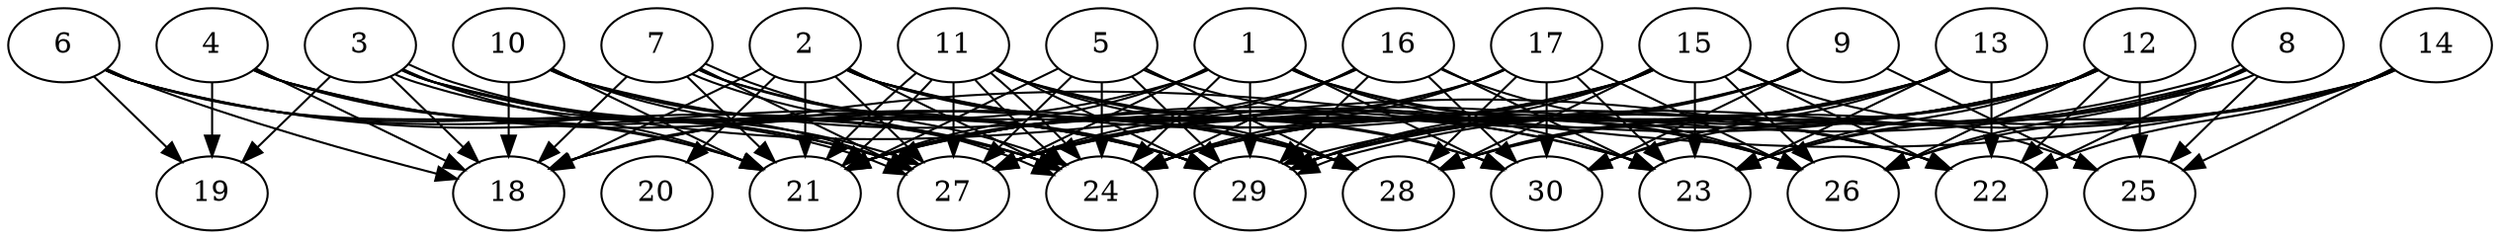 // DAG automatically generated by daggen at Thu Oct  3 14:04:18 2019
// ./daggen --dot -n 30 --ccr 0.5 --fat 0.9 --regular 0.7 --density 0.9 --mindata 5242880 --maxdata 52428800 
digraph G {
  1 [size="38187008", alpha="0.10", expect_size="19093504"] 
  1 -> 18 [size ="19093504"]
  1 -> 21 [size ="19093504"]
  1 -> 22 [size ="19093504"]
  1 -> 23 [size ="19093504"]
  1 -> 24 [size ="19093504"]
  1 -> 26 [size ="19093504"]
  1 -> 27 [size ="19093504"]
  1 -> 29 [size ="19093504"]
  1 -> 30 [size ="19093504"]
  2 [size="40247296", alpha="0.17", expect_size="20123648"] 
  2 -> 18 [size ="20123648"]
  2 -> 20 [size ="20123648"]
  2 -> 21 [size ="20123648"]
  2 -> 22 [size ="20123648"]
  2 -> 23 [size ="20123648"]
  2 -> 24 [size ="20123648"]
  2 -> 27 [size ="20123648"]
  2 -> 28 [size ="20123648"]
  2 -> 30 [size ="20123648"]
  3 [size="25696256", alpha="0.18", expect_size="12848128"] 
  3 -> 18 [size ="12848128"]
  3 -> 19 [size ="12848128"]
  3 -> 21 [size ="12848128"]
  3 -> 22 [size ="12848128"]
  3 -> 24 [size ="12848128"]
  3 -> 27 [size ="12848128"]
  3 -> 27 [size ="12848128"]
  3 -> 29 [size ="12848128"]
  4 [size="16828416", alpha="0.04", expect_size="8414208"] 
  4 -> 18 [size ="8414208"]
  4 -> 19 [size ="8414208"]
  4 -> 21 [size ="8414208"]
  4 -> 27 [size ="8414208"]
  4 -> 28 [size ="8414208"]
  4 -> 29 [size ="8414208"]
  5 [size="21114880", alpha="0.09", expect_size="10557440"] 
  5 -> 21 [size ="10557440"]
  5 -> 24 [size ="10557440"]
  5 -> 26 [size ="10557440"]
  5 -> 27 [size ="10557440"]
  5 -> 28 [size ="10557440"]
  5 -> 29 [size ="10557440"]
  6 [size="102682624", alpha="0.04", expect_size="51341312"] 
  6 -> 18 [size ="51341312"]
  6 -> 19 [size ="51341312"]
  6 -> 21 [size ="51341312"]
  6 -> 24 [size ="51341312"]
  6 -> 27 [size ="51341312"]
  6 -> 29 [size ="51341312"]
  7 [size="26714112", alpha="0.16", expect_size="13357056"] 
  7 -> 18 [size ="13357056"]
  7 -> 21 [size ="13357056"]
  7 -> 24 [size ="13357056"]
  7 -> 24 [size ="13357056"]
  7 -> 27 [size ="13357056"]
  7 -> 28 [size ="13357056"]
  7 -> 29 [size ="13357056"]
  8 [size="74293248", alpha="0.18", expect_size="37146624"] 
  8 -> 22 [size ="37146624"]
  8 -> 23 [size ="37146624"]
  8 -> 25 [size ="37146624"]
  8 -> 26 [size ="37146624"]
  8 -> 27 [size ="37146624"]
  8 -> 29 [size ="37146624"]
  8 -> 29 [size ="37146624"]
  9 [size="84240384", alpha="0.17", expect_size="42120192"] 
  9 -> 24 [size ="42120192"]
  9 -> 25 [size ="42120192"]
  9 -> 27 [size ="42120192"]
  9 -> 29 [size ="42120192"]
  9 -> 30 [size ="42120192"]
  10 [size="103299072", alpha="0.02", expect_size="51649536"] 
  10 -> 18 [size ="51649536"]
  10 -> 21 [size ="51649536"]
  10 -> 23 [size ="51649536"]
  10 -> 24 [size ="51649536"]
  10 -> 27 [size ="51649536"]
  10 -> 29 [size ="51649536"]
  11 [size="78417920", alpha="0.07", expect_size="39208960"] 
  11 -> 21 [size ="39208960"]
  11 -> 21 [size ="39208960"]
  11 -> 24 [size ="39208960"]
  11 -> 24 [size ="39208960"]
  11 -> 26 [size ="39208960"]
  11 -> 27 [size ="39208960"]
  11 -> 28 [size ="39208960"]
  11 -> 29 [size ="39208960"]
  11 -> 30 [size ="39208960"]
  12 [size="31578112", alpha="0.02", expect_size="15789056"] 
  12 -> 21 [size ="15789056"]
  12 -> 22 [size ="15789056"]
  12 -> 23 [size ="15789056"]
  12 -> 24 [size ="15789056"]
  12 -> 25 [size ="15789056"]
  12 -> 26 [size ="15789056"]
  12 -> 27 [size ="15789056"]
  12 -> 28 [size ="15789056"]
  12 -> 30 [size ="15789056"]
  13 [size="18937856", alpha="0.19", expect_size="9468928"] 
  13 -> 21 [size ="9468928"]
  13 -> 22 [size ="9468928"]
  13 -> 23 [size ="9468928"]
  13 -> 24 [size ="9468928"]
  13 -> 28 [size ="9468928"]
  13 -> 29 [size ="9468928"]
  13 -> 30 [size ="9468928"]
  14 [size="101967872", alpha="0.14", expect_size="50983936"] 
  14 -> 18 [size ="50983936"]
  14 -> 22 [size ="50983936"]
  14 -> 23 [size ="50983936"]
  14 -> 25 [size ="50983936"]
  14 -> 26 [size ="50983936"]
  14 -> 28 [size ="50983936"]
  14 -> 29 [size ="50983936"]
  15 [size="25131008", alpha="0.16", expect_size="12565504"] 
  15 -> 18 [size ="12565504"]
  15 -> 21 [size ="12565504"]
  15 -> 22 [size ="12565504"]
  15 -> 23 [size ="12565504"]
  15 -> 24 [size ="12565504"]
  15 -> 25 [size ="12565504"]
  15 -> 26 [size ="12565504"]
  15 -> 27 [size ="12565504"]
  15 -> 28 [size ="12565504"]
  15 -> 29 [size ="12565504"]
  16 [size="65974272", alpha="0.02", expect_size="32987136"] 
  16 -> 21 [size ="32987136"]
  16 -> 23 [size ="32987136"]
  16 -> 24 [size ="32987136"]
  16 -> 26 [size ="32987136"]
  16 -> 27 [size ="32987136"]
  16 -> 29 [size ="32987136"]
  16 -> 30 [size ="32987136"]
  17 [size="85424128", alpha="0.02", expect_size="42712064"] 
  17 -> 21 [size ="42712064"]
  17 -> 23 [size ="42712064"]
  17 -> 24 [size ="42712064"]
  17 -> 26 [size ="42712064"]
  17 -> 27 [size ="42712064"]
  17 -> 28 [size ="42712064"]
  17 -> 30 [size ="42712064"]
  18 [size="64942080", alpha="0.16", expect_size="32471040"] 
  19 [size="55629824", alpha="0.17", expect_size="27814912"] 
  20 [size="41154560", alpha="0.10", expect_size="20577280"] 
  21 [size="50266112", alpha="0.09", expect_size="25133056"] 
  22 [size="82622464", alpha="0.14", expect_size="41311232"] 
  23 [size="91942912", alpha="0.03", expect_size="45971456"] 
  24 [size="89503744", alpha="0.12", expect_size="44751872"] 
  25 [size="61396992", alpha="0.04", expect_size="30698496"] 
  26 [size="40814592", alpha="0.16", expect_size="20407296"] 
  27 [size="52346880", alpha="0.11", expect_size="26173440"] 
  28 [size="62758912", alpha="0.19", expect_size="31379456"] 
  29 [size="41973760", alpha="0.03", expect_size="20986880"] 
  30 [size="28848128", alpha="0.07", expect_size="14424064"] 
}
